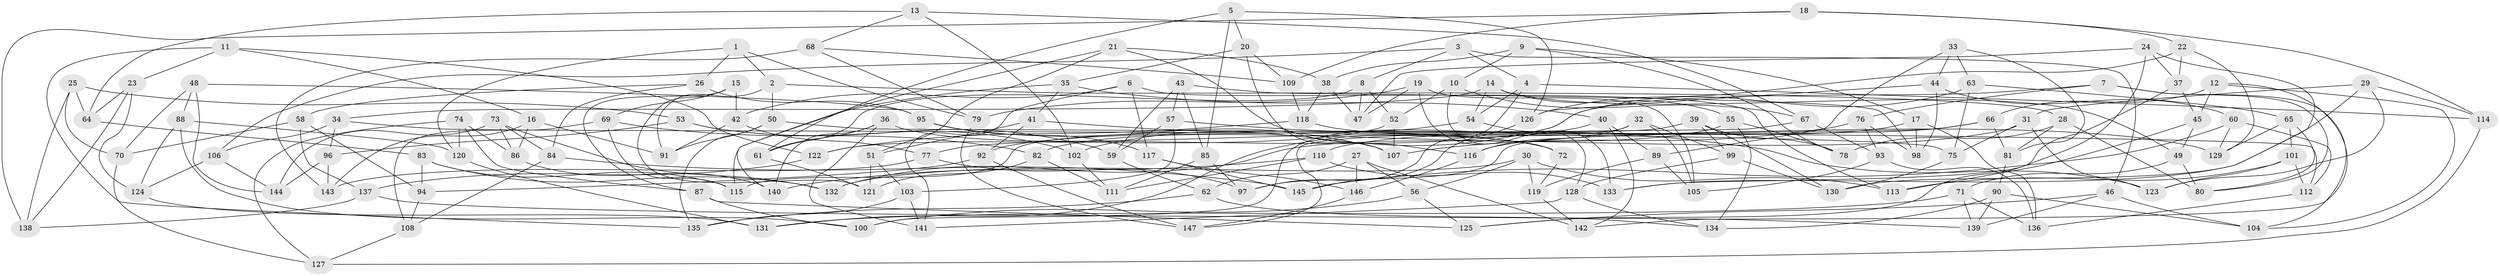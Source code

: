 // Generated by graph-tools (version 1.1) at 2025/57/03/09/25 04:57:58]
// undirected, 147 vertices, 294 edges
graph export_dot {
graph [start="1"]
  node [color=gray90,style=filled];
  1;
  2;
  3;
  4;
  5;
  6;
  7;
  8;
  9;
  10;
  11;
  12;
  13;
  14;
  15;
  16;
  17;
  18;
  19;
  20;
  21;
  22;
  23;
  24;
  25;
  26;
  27;
  28;
  29;
  30;
  31;
  32;
  33;
  34;
  35;
  36;
  37;
  38;
  39;
  40;
  41;
  42;
  43;
  44;
  45;
  46;
  47;
  48;
  49;
  50;
  51;
  52;
  53;
  54;
  55;
  56;
  57;
  58;
  59;
  60;
  61;
  62;
  63;
  64;
  65;
  66;
  67;
  68;
  69;
  70;
  71;
  72;
  73;
  74;
  75;
  76;
  77;
  78;
  79;
  80;
  81;
  82;
  83;
  84;
  85;
  86;
  87;
  88;
  89;
  90;
  91;
  92;
  93;
  94;
  95;
  96;
  97;
  98;
  99;
  100;
  101;
  102;
  103;
  104;
  105;
  106;
  107;
  108;
  109;
  110;
  111;
  112;
  113;
  114;
  115;
  116;
  117;
  118;
  119;
  120;
  121;
  122;
  123;
  124;
  125;
  126;
  127;
  128;
  129;
  130;
  131;
  132;
  133;
  134;
  135;
  136;
  137;
  138;
  139;
  140;
  141;
  142;
  143;
  144;
  145;
  146;
  147;
  1 -- 26;
  1 -- 2;
  1 -- 120;
  1 -- 79;
  2 -- 91;
  2 -- 50;
  2 -- 28;
  3 -- 106;
  3 -- 4;
  3 -- 8;
  3 -- 46;
  4 -- 114;
  4 -- 97;
  4 -- 54;
  5 -- 20;
  5 -- 85;
  5 -- 61;
  5 -- 126;
  6 -- 113;
  6 -- 117;
  6 -- 42;
  6 -- 141;
  7 -- 76;
  7 -- 77;
  7 -- 80;
  7 -- 104;
  8 -- 61;
  8 -- 52;
  8 -- 47;
  9 -- 17;
  9 -- 78;
  9 -- 38;
  9 -- 10;
  10 -- 67;
  10 -- 128;
  10 -- 52;
  11 -- 23;
  11 -- 135;
  11 -- 16;
  11 -- 122;
  12 -- 66;
  12 -- 104;
  12 -- 45;
  12 -- 142;
  13 -- 68;
  13 -- 67;
  13 -- 102;
  13 -- 64;
  14 -- 55;
  14 -- 49;
  14 -- 54;
  14 -- 34;
  15 -- 69;
  15 -- 87;
  15 -- 121;
  15 -- 42;
  16 -- 91;
  16 -- 86;
  16 -- 143;
  17 -- 98;
  17 -- 110;
  17 -- 136;
  18 -- 138;
  18 -- 22;
  18 -- 109;
  18 -- 114;
  19 -- 79;
  19 -- 105;
  19 -- 47;
  19 -- 72;
  20 -- 35;
  20 -- 107;
  20 -- 109;
  21 -- 116;
  21 -- 51;
  21 -- 38;
  21 -- 140;
  22 -- 129;
  22 -- 126;
  22 -- 37;
  23 -- 64;
  23 -- 124;
  23 -- 138;
  24 -- 133;
  24 -- 37;
  24 -- 47;
  24 -- 125;
  25 -- 70;
  25 -- 64;
  25 -- 53;
  25 -- 138;
  26 -- 58;
  26 -- 84;
  26 -- 95;
  27 -- 56;
  27 -- 142;
  27 -- 146;
  27 -- 62;
  28 -- 80;
  28 -- 78;
  28 -- 81;
  29 -- 123;
  29 -- 31;
  29 -- 114;
  29 -- 130;
  30 -- 132;
  30 -- 113;
  30 -- 119;
  30 -- 56;
  31 -- 132;
  31 -- 75;
  31 -- 123;
  32 -- 100;
  32 -- 99;
  32 -- 116;
  32 -- 105;
  33 -- 63;
  33 -- 89;
  33 -- 44;
  33 -- 81;
  34 -- 106;
  34 -- 96;
  34 -- 75;
  35 -- 40;
  35 -- 115;
  35 -- 41;
  36 -- 140;
  36 -- 72;
  36 -- 61;
  36 -- 141;
  37 -- 45;
  37 -- 133;
  38 -- 47;
  38 -- 118;
  39 -- 78;
  39 -- 130;
  39 -- 115;
  39 -- 99;
  40 -- 142;
  40 -- 131;
  40 -- 89;
  41 -- 92;
  41 -- 72;
  41 -- 51;
  42 -- 91;
  42 -- 77;
  43 -- 98;
  43 -- 85;
  43 -- 59;
  43 -- 57;
  44 -- 98;
  44 -- 60;
  44 -- 126;
  45 -- 113;
  45 -- 49;
  46 -- 125;
  46 -- 139;
  46 -- 104;
  48 -- 70;
  48 -- 95;
  48 -- 88;
  48 -- 144;
  49 -- 71;
  49 -- 80;
  50 -- 135;
  50 -- 112;
  50 -- 91;
  51 -- 121;
  51 -- 103;
  52 -- 122;
  52 -- 107;
  53 -- 96;
  53 -- 102;
  53 -- 59;
  54 -- 133;
  54 -- 92;
  55 -- 78;
  55 -- 82;
  55 -- 134;
  56 -- 125;
  56 -- 100;
  57 -- 123;
  57 -- 59;
  57 -- 103;
  58 -- 137;
  58 -- 70;
  58 -- 94;
  59 -- 62;
  60 -- 145;
  60 -- 129;
  60 -- 112;
  61 -- 121;
  62 -- 134;
  62 -- 135;
  63 -- 75;
  63 -- 65;
  63 -- 102;
  64 -- 83;
  65 -- 80;
  65 -- 129;
  65 -- 101;
  66 -- 81;
  66 -- 97;
  66 -- 116;
  67 -- 93;
  67 -- 147;
  68 -- 143;
  68 -- 79;
  68 -- 109;
  69 -- 82;
  69 -- 115;
  69 -- 108;
  70 -- 127;
  71 -- 139;
  71 -- 131;
  71 -- 136;
  72 -- 119;
  73 -- 144;
  73 -- 86;
  73 -- 84;
  73 -- 132;
  74 -- 120;
  74 -- 127;
  74 -- 86;
  74 -- 87;
  75 -- 130;
  76 -- 93;
  76 -- 98;
  76 -- 107;
  77 -- 143;
  77 -- 97;
  79 -- 147;
  81 -- 90;
  82 -- 121;
  82 -- 111;
  83 -- 115;
  83 -- 94;
  83 -- 132;
  84 -- 108;
  84 -- 145;
  85 -- 111;
  85 -- 97;
  86 -- 140;
  87 -- 125;
  87 -- 100;
  88 -- 124;
  88 -- 120;
  88 -- 100;
  89 -- 105;
  89 -- 119;
  90 -- 134;
  90 -- 139;
  90 -- 104;
  92 -- 94;
  92 -- 147;
  93 -- 136;
  93 -- 105;
  94 -- 108;
  95 -- 107;
  95 -- 117;
  96 -- 144;
  96 -- 143;
  99 -- 128;
  99 -- 130;
  101 -- 112;
  101 -- 113;
  101 -- 123;
  102 -- 111;
  103 -- 135;
  103 -- 141;
  106 -- 124;
  106 -- 144;
  108 -- 127;
  109 -- 118;
  110 -- 133;
  110 -- 140;
  110 -- 111;
  112 -- 136;
  114 -- 127;
  116 -- 146;
  117 -- 146;
  117 -- 145;
  118 -- 129;
  118 -- 122;
  119 -- 142;
  120 -- 131;
  122 -- 137;
  124 -- 131;
  126 -- 145;
  128 -- 134;
  128 -- 141;
  137 -- 138;
  137 -- 139;
  146 -- 147;
}
